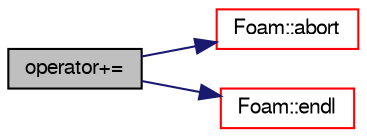 digraph "operator+="
{
  bgcolor="transparent";
  edge [fontname="FreeSans",fontsize="10",labelfontname="FreeSans",labelfontsize="10"];
  node [fontname="FreeSans",fontsize="10",shape=record];
  rankdir="LR";
  Node2488 [label="operator+=",height=0.2,width=0.4,color="black", fillcolor="grey75", style="filled", fontcolor="black"];
  Node2488 -> Node2489 [color="midnightblue",fontsize="10",style="solid",fontname="FreeSans"];
  Node2489 [label="Foam::abort",height=0.2,width=0.4,color="red",URL="$a21124.html#a447107a607d03e417307c203fa5fb44b"];
  Node2488 -> Node2494 [color="midnightblue",fontsize="10",style="solid",fontname="FreeSans"];
  Node2494 [label="Foam::endl",height=0.2,width=0.4,color="red",URL="$a21124.html#a2db8fe02a0d3909e9351bb4275b23ce4",tooltip="Add newline and flush stream. "];
}
